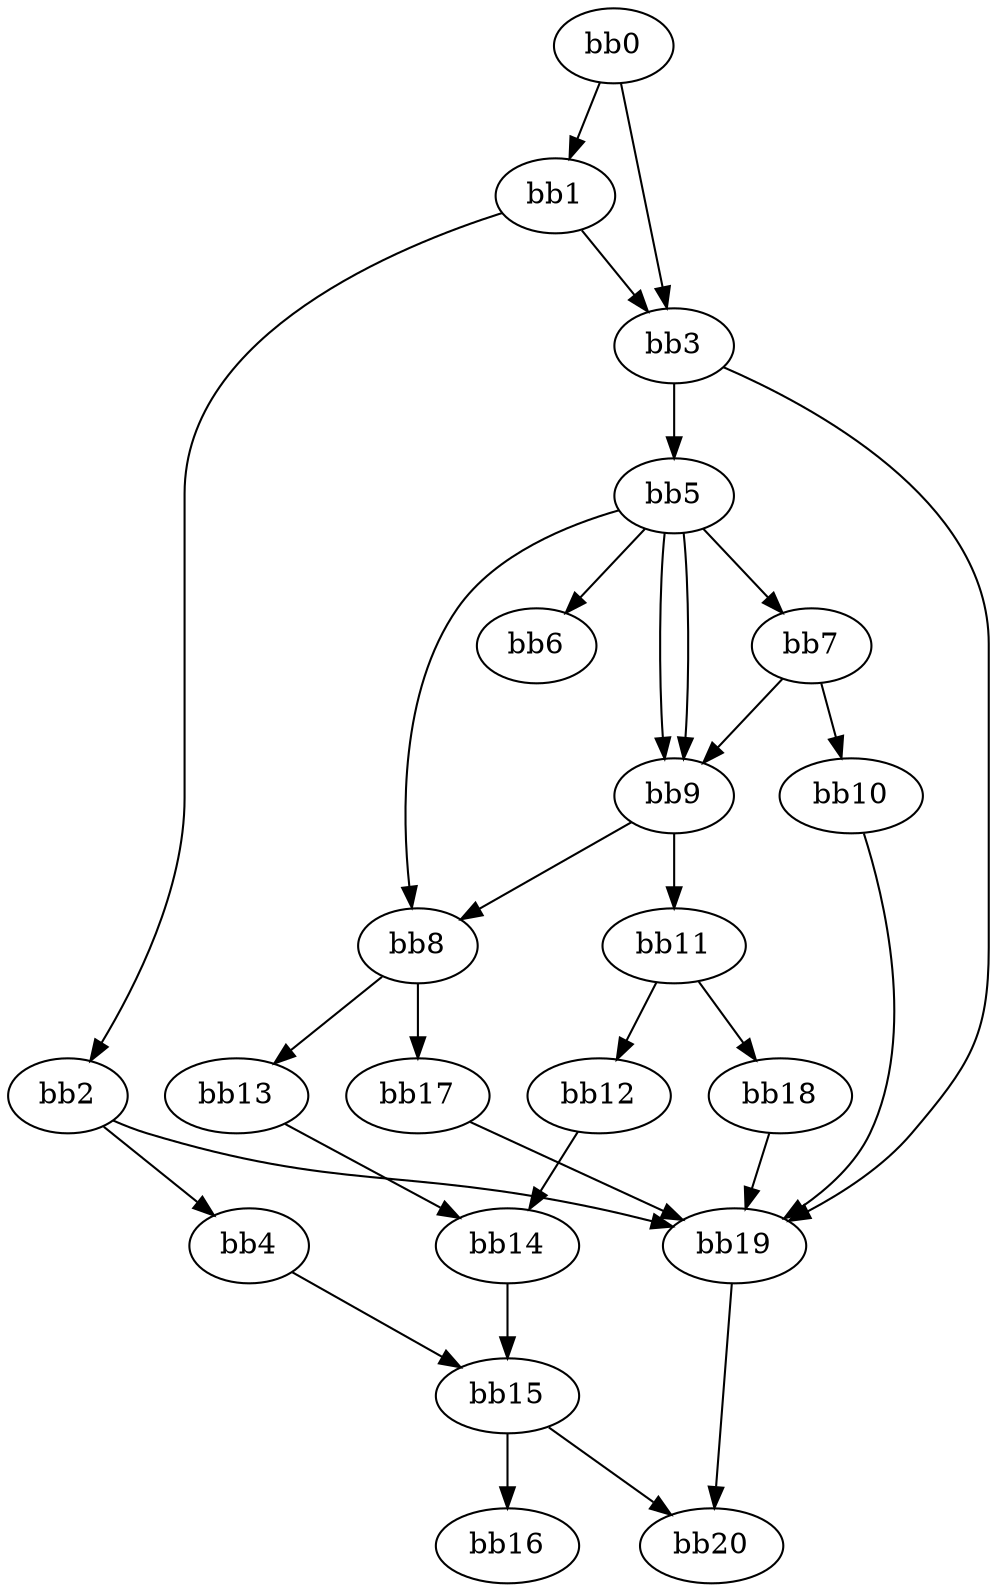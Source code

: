 digraph {
    0 [ label = "bb0\l" ]
    1 [ label = "bb1\l" ]
    2 [ label = "bb2\l" ]
    3 [ label = "bb3\l" ]
    4 [ label = "bb4\l" ]
    5 [ label = "bb5\l" ]
    6 [ label = "bb6\l" ]
    7 [ label = "bb7\l" ]
    8 [ label = "bb8\l" ]
    9 [ label = "bb9\l" ]
    10 [ label = "bb10\l" ]
    11 [ label = "bb11\l" ]
    12 [ label = "bb12\l" ]
    13 [ label = "bb13\l" ]
    14 [ label = "bb14\l" ]
    15 [ label = "bb15\l" ]
    16 [ label = "bb16\l" ]
    17 [ label = "bb17\l" ]
    18 [ label = "bb18\l" ]
    19 [ label = "bb19\l" ]
    20 [ label = "bb20\l" ]
    0 -> 1 [ ]
    0 -> 3 [ ]
    1 -> 2 [ ]
    1 -> 3 [ ]
    2 -> 4 [ ]
    2 -> 19 [ ]
    3 -> 5 [ ]
    3 -> 19 [ ]
    4 -> 15 [ ]
    5 -> 6 [ ]
    5 -> 7 [ ]
    5 -> 8 [ ]
    5 -> 9 [ ]
    5 -> 9 [ ]
    7 -> 9 [ ]
    7 -> 10 [ ]
    8 -> 13 [ ]
    8 -> 17 [ ]
    9 -> 8 [ ]
    9 -> 11 [ ]
    10 -> 19 [ ]
    11 -> 12 [ ]
    11 -> 18 [ ]
    12 -> 14 [ ]
    13 -> 14 [ ]
    14 -> 15 [ ]
    15 -> 16 [ ]
    15 -> 20 [ ]
    17 -> 19 [ ]
    18 -> 19 [ ]
    19 -> 20 [ ]
}

